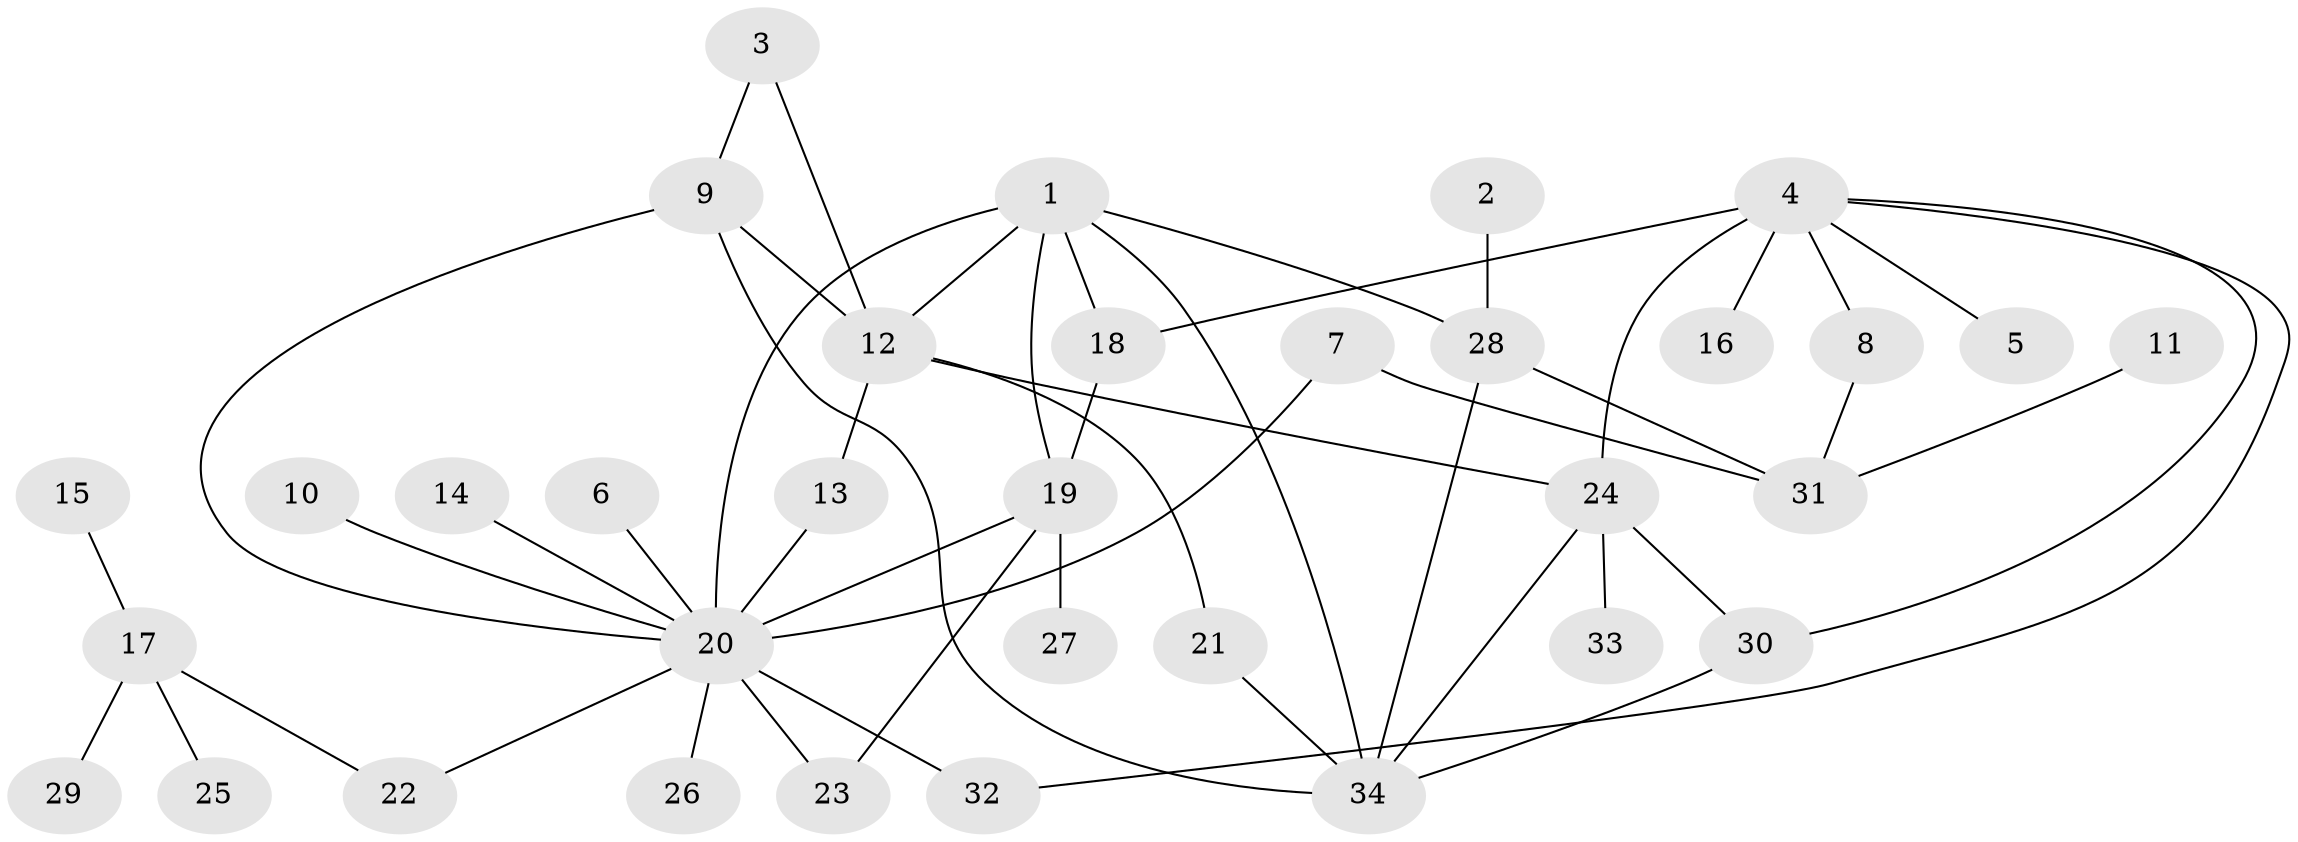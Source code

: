 // original degree distribution, {7: 0.04411764705882353, 4: 0.10294117647058823, 10: 0.014705882352941176, 8: 0.014705882352941176, 5: 0.029411764705882353, 3: 0.029411764705882353, 15: 0.014705882352941176, 2: 0.16176470588235295, 6: 0.029411764705882353, 1: 0.5588235294117647}
// Generated by graph-tools (version 1.1) at 2025/02/03/09/25 03:02:46]
// undirected, 34 vertices, 49 edges
graph export_dot {
graph [start="1"]
  node [color=gray90,style=filled];
  1;
  2;
  3;
  4;
  5;
  6;
  7;
  8;
  9;
  10;
  11;
  12;
  13;
  14;
  15;
  16;
  17;
  18;
  19;
  20;
  21;
  22;
  23;
  24;
  25;
  26;
  27;
  28;
  29;
  30;
  31;
  32;
  33;
  34;
  1 -- 12 [weight=1.0];
  1 -- 18 [weight=1.0];
  1 -- 19 [weight=1.0];
  1 -- 20 [weight=1.0];
  1 -- 28 [weight=1.0];
  1 -- 34 [weight=1.0];
  2 -- 28 [weight=1.0];
  3 -- 9 [weight=1.0];
  3 -- 12 [weight=1.0];
  4 -- 5 [weight=1.0];
  4 -- 8 [weight=1.0];
  4 -- 16 [weight=1.0];
  4 -- 18 [weight=2.0];
  4 -- 24 [weight=1.0];
  4 -- 30 [weight=1.0];
  4 -- 32 [weight=1.0];
  6 -- 20 [weight=1.0];
  7 -- 20 [weight=1.0];
  7 -- 31 [weight=1.0];
  8 -- 31 [weight=1.0];
  9 -- 12 [weight=1.0];
  9 -- 20 [weight=1.0];
  9 -- 34 [weight=1.0];
  10 -- 20 [weight=1.0];
  11 -- 31 [weight=1.0];
  12 -- 13 [weight=1.0];
  12 -- 21 [weight=1.0];
  12 -- 24 [weight=1.0];
  13 -- 20 [weight=1.0];
  14 -- 20 [weight=1.0];
  15 -- 17 [weight=1.0];
  17 -- 22 [weight=1.0];
  17 -- 25 [weight=1.0];
  17 -- 29 [weight=1.0];
  18 -- 19 [weight=1.0];
  19 -- 20 [weight=1.0];
  19 -- 23 [weight=1.0];
  19 -- 27 [weight=1.0];
  20 -- 22 [weight=1.0];
  20 -- 23 [weight=1.0];
  20 -- 26 [weight=1.0];
  20 -- 32 [weight=2.0];
  21 -- 34 [weight=1.0];
  24 -- 30 [weight=1.0];
  24 -- 33 [weight=1.0];
  24 -- 34 [weight=1.0];
  28 -- 31 [weight=1.0];
  28 -- 34 [weight=1.0];
  30 -- 34 [weight=1.0];
}

